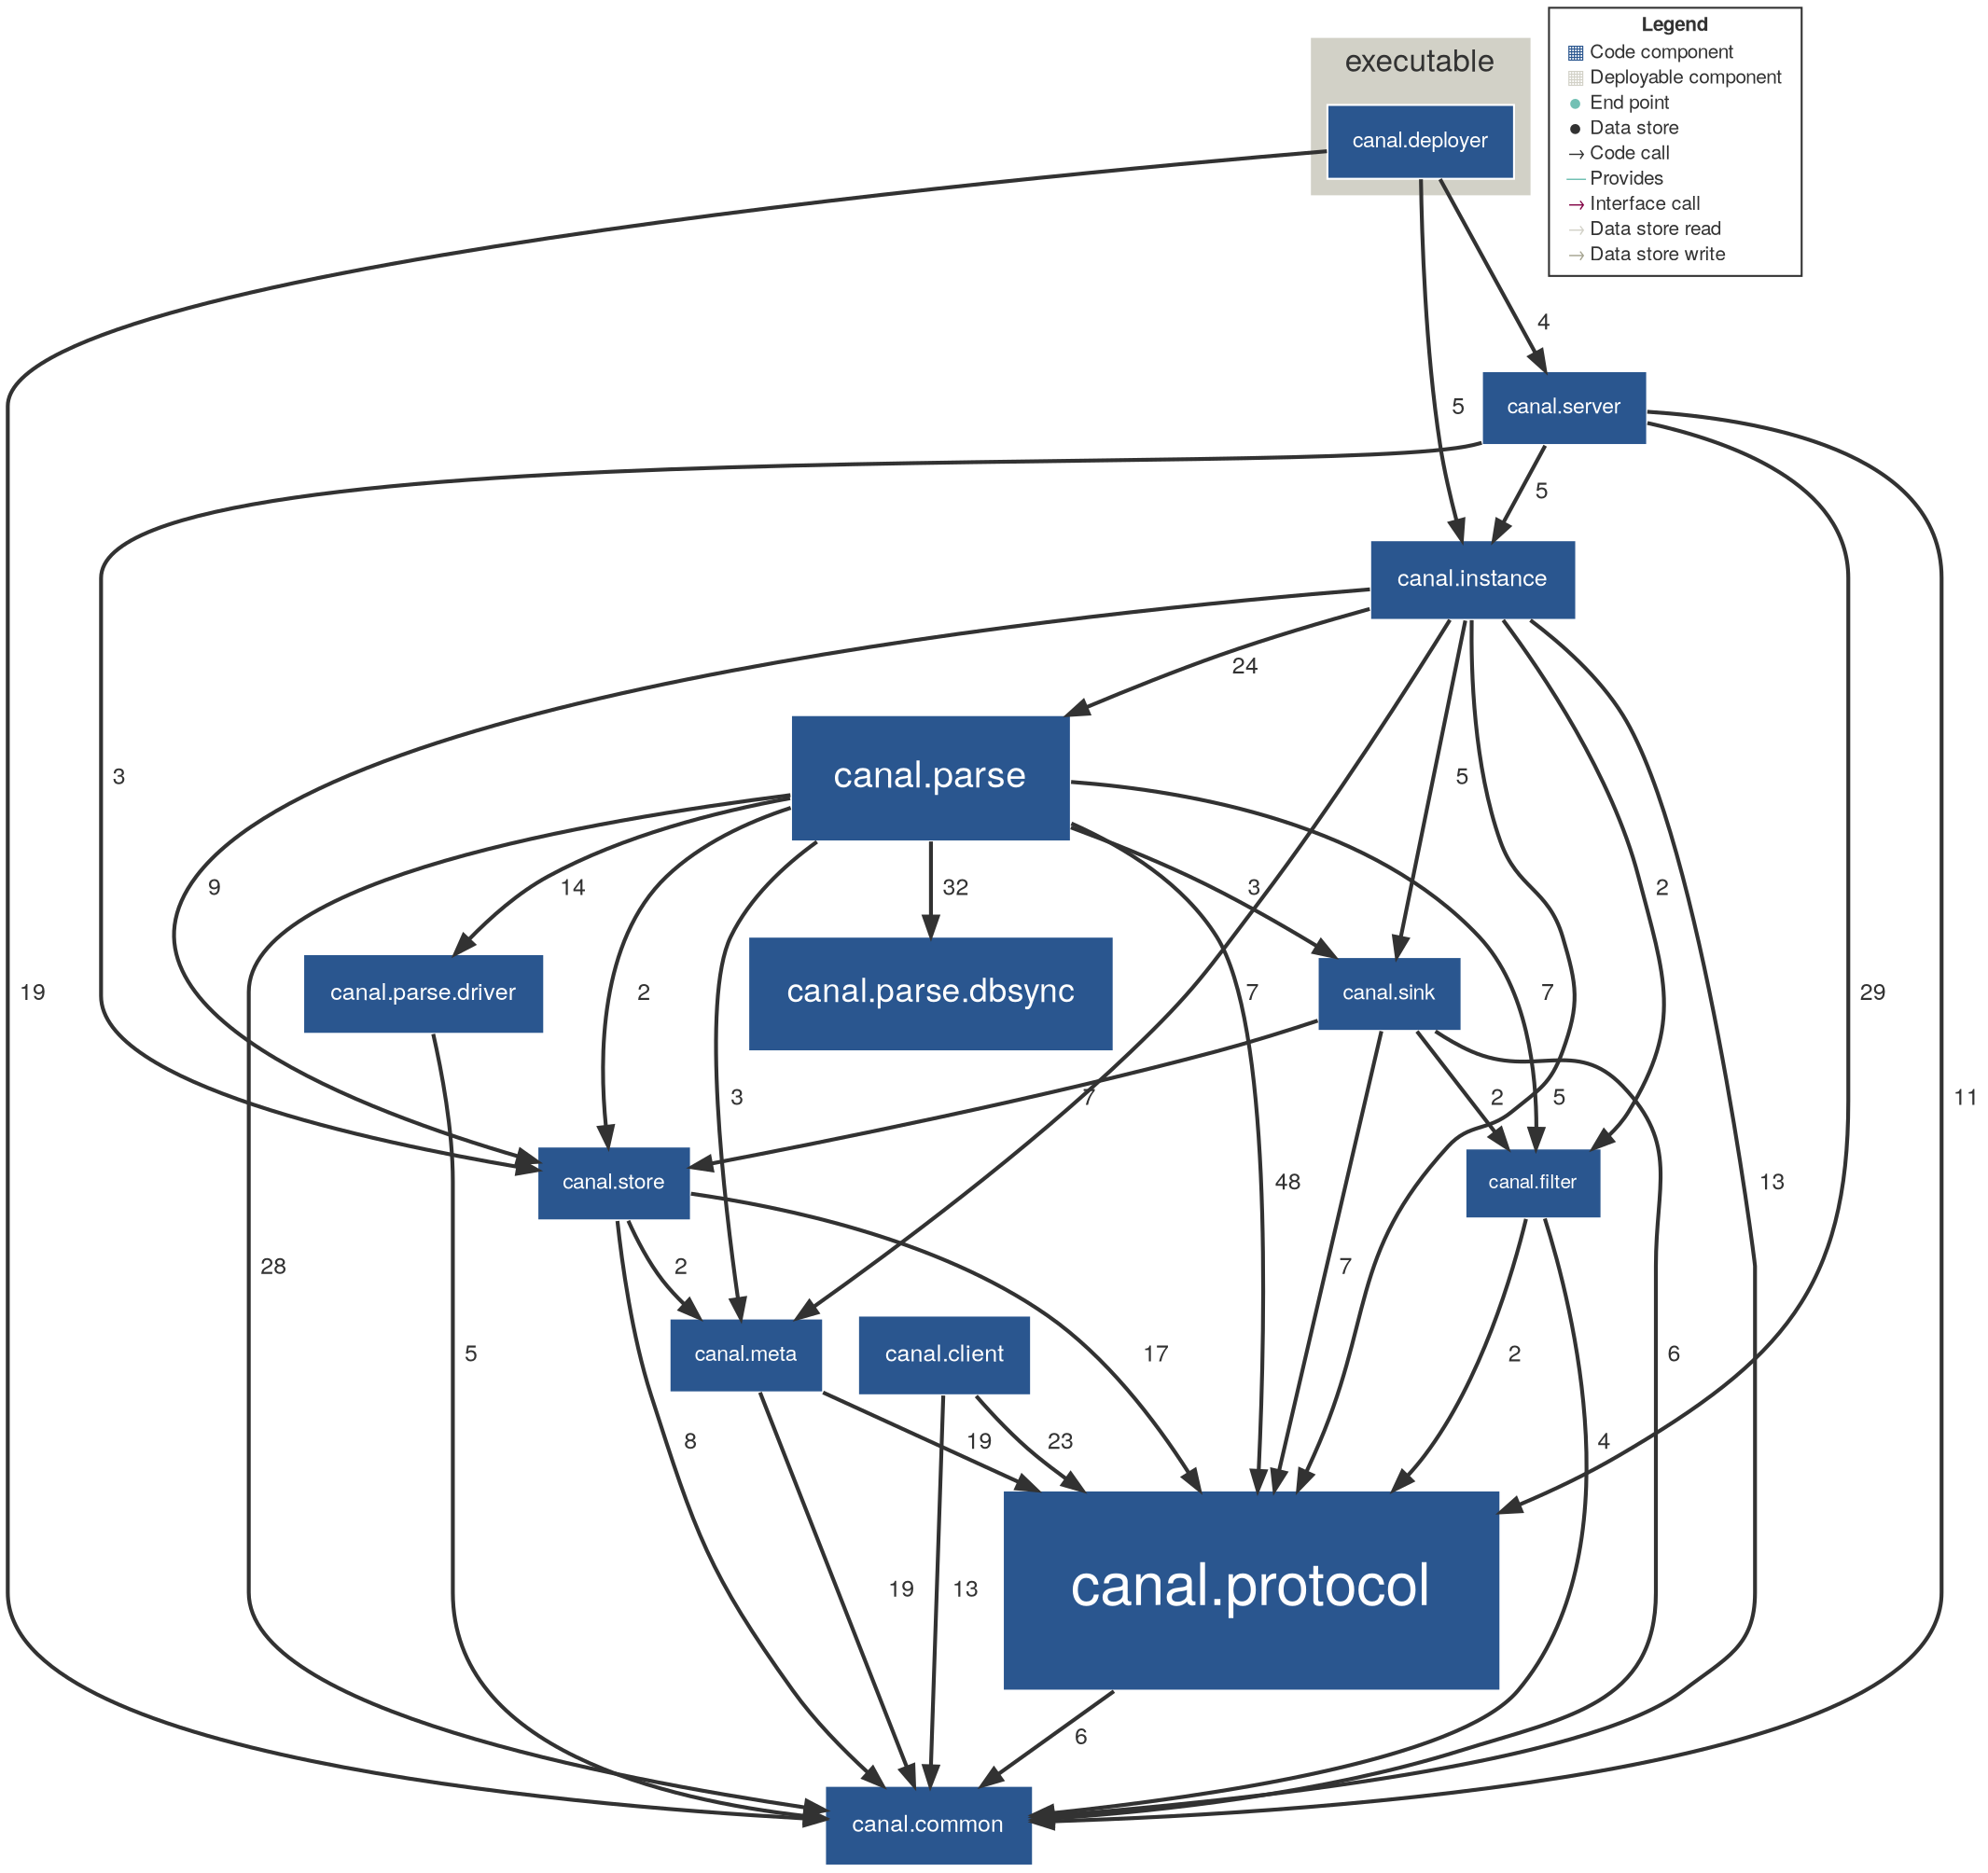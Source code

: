 digraph "Graph" {
compound=true
rankdir=TD
subgraph "cluster-com.alibaba.otter:canal.deployer" {
style="filled"
color="#D2D1C7"
fontname="Helvetica Neue"
fontsize="16"
fontcolor="#323232"
label="executable"
"com.alibaba.otter:canal.deployer@com.alibaba.otter:canal.deployer" [ shape="box" style="filled" fillcolor="#2A568F" penwidth="1" color="#FFFFFF" fontname="Helvetica Neue" fontcolor="#FFFFFF" fontsize="11" margin="0.176" label="canal.deployer" ]
}
"com.alibaba.otter:canal.common@NOT_DEPLOYED" [ shape="box" style="filled" fillcolor="#2A568F" penwidth="1" color="#FFFFFF" fontname="Helvetica Neue" fontcolor="#FFFFFF" fontsize="12" margin="0.192" label="canal.common" ]
"com.alibaba.otter:canal.meta@NOT_DEPLOYED" [ shape="box" style="filled" fillcolor="#2A568F" penwidth="1" color="#FFFFFF" fontname="Helvetica Neue" fontcolor="#FFFFFF" fontsize="11" margin="0.176" label="canal.meta" ]
"com.alibaba.otter:canal.filter@NOT_DEPLOYED" [ shape="box" style="filled" fillcolor="#2A568F" penwidth="1" color="#FFFFFF" fontname="Helvetica Neue" fontcolor="#FFFFFF" fontsize="10" margin="0.16" label="canal.filter" ]
"com.alibaba.otter:canal.parse.dbsync@NOT_DEPLOYED" [ shape="box" style="filled" fillcolor="#2A568F" penwidth="1" color="#FFFFFF" fontname="Helvetica Neue" fontcolor="#FFFFFF" fontsize="17" margin="0.272" label="canal.parse.dbsync" ]
"com.alibaba.otter:canal.client@NOT_DEPLOYED" [ shape="box" style="filled" fillcolor="#2A568F" penwidth="1" color="#FFFFFF" fontname="Helvetica Neue" fontcolor="#FFFFFF" fontsize="12" margin="0.192" label="canal.client" ]
"com.alibaba.otter:canal.parse@NOT_DEPLOYED" [ shape="box" style="filled" fillcolor="#2A568F" penwidth="1" color="#FFFFFF" fontname="Helvetica Neue" fontcolor="#FFFFFF" fontsize="19" margin="0.304" label="canal.parse" ]
"com.alibaba.otter:canal.protocol@NOT_DEPLOYED" [ shape="box" style="filled" fillcolor="#2A568F" penwidth="1" color="#FFFFFF" fontname="Helvetica Neue" fontcolor="#FFFFFF" fontsize="30" margin="0.48" label="canal.protocol" ]
"com.alibaba.otter:canal.instance@NOT_DEPLOYED" [ shape="box" style="filled" fillcolor="#2A568F" penwidth="1" color="#FFFFFF" fontname="Helvetica Neue" fontcolor="#FFFFFF" fontsize="12" margin="0.192" label="canal.instance" ]
"com.alibaba.otter:canal.sink@NOT_DEPLOYED" [ shape="box" style="filled" fillcolor="#2A568F" penwidth="1" color="#FFFFFF" fontname="Helvetica Neue" fontcolor="#FFFFFF" fontsize="11" margin="0.176" label="canal.sink" ]
"com.alibaba.otter:canal.store@NOT_DEPLOYED" [ shape="box" style="filled" fillcolor="#2A568F" penwidth="1" color="#FFFFFF" fontname="Helvetica Neue" fontcolor="#FFFFFF" fontsize="11" margin="0.176" label="canal.store" ]
"com.alibaba.otter:canal.parse.driver@NOT_DEPLOYED" [ shape="box" style="filled" fillcolor="#2A568F" penwidth="1" color="#FFFFFF" fontname="Helvetica Neue" fontcolor="#FFFFFF" fontsize="12" margin="0.192" label="canal.parse.driver" ]
"com.alibaba.otter:canal.server@NOT_DEPLOYED" [ shape="box" style="filled" fillcolor="#2A568F" penwidth="1" color="#FFFFFF" fontname="Helvetica Neue" fontcolor="#FFFFFF" fontsize="11" margin="0.176" label="canal.server" ]
"com.alibaba.otter:canal.deployer@com.alibaba.otter:canal.deployer" -> "com.alibaba.otter:canal.common@NOT_DEPLOYED" [ penwidth="2" color="#323232" fontcolor="#323232" fontname="Helvetica Neue" fontsize="12" label="  19" ]
"com.alibaba.otter:canal.deployer@com.alibaba.otter:canal.deployer" -> "com.alibaba.otter:canal.instance@NOT_DEPLOYED" [ penwidth="2" color="#323232" fontcolor="#323232" fontname="Helvetica Neue" fontsize="12" label="  5" ]
"com.alibaba.otter:canal.deployer@com.alibaba.otter:canal.deployer" -> "com.alibaba.otter:canal.server@NOT_DEPLOYED" [ penwidth="2" color="#323232" fontcolor="#323232" fontname="Helvetica Neue" fontsize="12" label="  4" ]
"com.alibaba.otter:canal.meta@NOT_DEPLOYED" -> "com.alibaba.otter:canal.common@NOT_DEPLOYED" [ penwidth="2" color="#323232" fontcolor="#323232" fontname="Helvetica Neue" fontsize="12" label="  19" ]
"com.alibaba.otter:canal.meta@NOT_DEPLOYED" -> "com.alibaba.otter:canal.protocol@NOT_DEPLOYED" [ penwidth="2" color="#323232" fontcolor="#323232" fontname="Helvetica Neue" fontsize="12" label="  19" ]
"com.alibaba.otter:canal.filter@NOT_DEPLOYED" -> "com.alibaba.otter:canal.common@NOT_DEPLOYED" [ penwidth="2" color="#323232" fontcolor="#323232" fontname="Helvetica Neue" fontsize="12" label="  4" ]
"com.alibaba.otter:canal.filter@NOT_DEPLOYED" -> "com.alibaba.otter:canal.protocol@NOT_DEPLOYED" [ penwidth="2" color="#323232" fontcolor="#323232" fontname="Helvetica Neue" fontsize="12" label="  2" ]
"com.alibaba.otter:canal.client@NOT_DEPLOYED" -> "com.alibaba.otter:canal.common@NOT_DEPLOYED" [ penwidth="2" color="#323232" fontcolor="#323232" fontname="Helvetica Neue" fontsize="12" label="  13" ]
"com.alibaba.otter:canal.client@NOT_DEPLOYED" -> "com.alibaba.otter:canal.protocol@NOT_DEPLOYED" [ penwidth="2" color="#323232" fontcolor="#323232" fontname="Helvetica Neue" fontsize="12" label="  23" ]
"com.alibaba.otter:canal.parse@NOT_DEPLOYED" -> "com.alibaba.otter:canal.common@NOT_DEPLOYED" [ penwidth="2" color="#323232" fontcolor="#323232" fontname="Helvetica Neue" fontsize="12" label="  28" ]
"com.alibaba.otter:canal.parse@NOT_DEPLOYED" -> "com.alibaba.otter:canal.meta@NOT_DEPLOYED" [ penwidth="2" color="#323232" fontcolor="#323232" fontname="Helvetica Neue" fontsize="12" label="  3" ]
"com.alibaba.otter:canal.parse@NOT_DEPLOYED" -> "com.alibaba.otter:canal.filter@NOT_DEPLOYED" [ penwidth="2" color="#323232" fontcolor="#323232" fontname="Helvetica Neue" fontsize="12" label="  7" ]
"com.alibaba.otter:canal.parse@NOT_DEPLOYED" -> "com.alibaba.otter:canal.parse.dbsync@NOT_DEPLOYED" [ penwidth="2" color="#323232" fontcolor="#323232" fontname="Helvetica Neue" fontsize="12" label="  32" ]
"com.alibaba.otter:canal.parse@NOT_DEPLOYED" -> "com.alibaba.otter:canal.protocol@NOT_DEPLOYED" [ penwidth="2" color="#323232" fontcolor="#323232" fontname="Helvetica Neue" fontsize="12" label="  48" ]
"com.alibaba.otter:canal.parse@NOT_DEPLOYED" -> "com.alibaba.otter:canal.sink@NOT_DEPLOYED" [ penwidth="2" color="#323232" fontcolor="#323232" fontname="Helvetica Neue" fontsize="12" label="  3" ]
"com.alibaba.otter:canal.parse@NOT_DEPLOYED" -> "com.alibaba.otter:canal.store@NOT_DEPLOYED" [ penwidth="2" color="#323232" fontcolor="#323232" fontname="Helvetica Neue" fontsize="12" label="  2" ]
"com.alibaba.otter:canal.parse@NOT_DEPLOYED" -> "com.alibaba.otter:canal.parse.driver@NOT_DEPLOYED" [ penwidth="2" color="#323232" fontcolor="#323232" fontname="Helvetica Neue" fontsize="12" label="  14" ]
"com.alibaba.otter:canal.protocol@NOT_DEPLOYED" -> "com.alibaba.otter:canal.common@NOT_DEPLOYED" [ penwidth="2" color="#323232" fontcolor="#323232" fontname="Helvetica Neue" fontsize="12" label="  6" ]
"com.alibaba.otter:canal.instance@NOT_DEPLOYED" -> "com.alibaba.otter:canal.common@NOT_DEPLOYED" [ penwidth="2" color="#323232" fontcolor="#323232" fontname="Helvetica Neue" fontsize="12" label="  13" ]
"com.alibaba.otter:canal.instance@NOT_DEPLOYED" -> "com.alibaba.otter:canal.meta@NOT_DEPLOYED" [ penwidth="2" color="#323232" fontcolor="#323232" fontname="Helvetica Neue" fontsize="12" label="  7" ]
"com.alibaba.otter:canal.instance@NOT_DEPLOYED" -> "com.alibaba.otter:canal.filter@NOT_DEPLOYED" [ penwidth="2" color="#323232" fontcolor="#323232" fontname="Helvetica Neue" fontsize="12" label="  2" ]
"com.alibaba.otter:canal.instance@NOT_DEPLOYED" -> "com.alibaba.otter:canal.parse@NOT_DEPLOYED" [ penwidth="2" color="#323232" fontcolor="#323232" fontname="Helvetica Neue" fontsize="12" label="  24" ]
"com.alibaba.otter:canal.instance@NOT_DEPLOYED" -> "com.alibaba.otter:canal.protocol@NOT_DEPLOYED" [ penwidth="2" color="#323232" fontcolor="#323232" fontname="Helvetica Neue" fontsize="12" label="  5" ]
"com.alibaba.otter:canal.instance@NOT_DEPLOYED" -> "com.alibaba.otter:canal.sink@NOT_DEPLOYED" [ penwidth="2" color="#323232" fontcolor="#323232" fontname="Helvetica Neue" fontsize="12" label="  5" ]
"com.alibaba.otter:canal.instance@NOT_DEPLOYED" -> "com.alibaba.otter:canal.store@NOT_DEPLOYED" [ penwidth="2" color="#323232" fontcolor="#323232" fontname="Helvetica Neue" fontsize="12" label="  9" ]
"com.alibaba.otter:canal.sink@NOT_DEPLOYED" -> "com.alibaba.otter:canal.common@NOT_DEPLOYED" [ penwidth="2" color="#323232" fontcolor="#323232" fontname="Helvetica Neue" fontsize="12" label="  6" ]
"com.alibaba.otter:canal.sink@NOT_DEPLOYED" -> "com.alibaba.otter:canal.filter@NOT_DEPLOYED" [ penwidth="2" color="#323232" fontcolor="#323232" fontname="Helvetica Neue" fontsize="12" label="  2" ]
"com.alibaba.otter:canal.sink@NOT_DEPLOYED" -> "com.alibaba.otter:canal.protocol@NOT_DEPLOYED" [ penwidth="2" color="#323232" fontcolor="#323232" fontname="Helvetica Neue" fontsize="12" label="  7" ]
"com.alibaba.otter:canal.sink@NOT_DEPLOYED" -> "com.alibaba.otter:canal.store@NOT_DEPLOYED" [ penwidth="2" color="#323232" fontcolor="#323232" fontname="Helvetica Neue" fontsize="12" label="  7" ]
"com.alibaba.otter:canal.store@NOT_DEPLOYED" -> "com.alibaba.otter:canal.common@NOT_DEPLOYED" [ penwidth="2" color="#323232" fontcolor="#323232" fontname="Helvetica Neue" fontsize="12" label="  8" ]
"com.alibaba.otter:canal.store@NOT_DEPLOYED" -> "com.alibaba.otter:canal.meta@NOT_DEPLOYED" [ penwidth="2" color="#323232" fontcolor="#323232" fontname="Helvetica Neue" fontsize="12" label="  2" ]
"com.alibaba.otter:canal.store@NOT_DEPLOYED" -> "com.alibaba.otter:canal.protocol@NOT_DEPLOYED" [ penwidth="2" color="#323232" fontcolor="#323232" fontname="Helvetica Neue" fontsize="12" label="  17" ]
"com.alibaba.otter:canal.parse.driver@NOT_DEPLOYED" -> "com.alibaba.otter:canal.common@NOT_DEPLOYED" [ penwidth="2" color="#323232" fontcolor="#323232" fontname="Helvetica Neue" fontsize="12" label="  5" ]
"com.alibaba.otter:canal.server@NOT_DEPLOYED" -> "com.alibaba.otter:canal.common@NOT_DEPLOYED" [ penwidth="2" color="#323232" fontcolor="#323232" fontname="Helvetica Neue" fontsize="12" label="  11" ]
"com.alibaba.otter:canal.server@NOT_DEPLOYED" -> "com.alibaba.otter:canal.protocol@NOT_DEPLOYED" [ penwidth="2" color="#323232" fontcolor="#323232" fontname="Helvetica Neue" fontsize="12" label="  29" ]
"com.alibaba.otter:canal.server@NOT_DEPLOYED" -> "com.alibaba.otter:canal.instance@NOT_DEPLOYED" [ penwidth="2" color="#323232" fontcolor="#323232" fontname="Helvetica Neue" fontsize="12" label="  5" ]
"com.alibaba.otter:canal.server@NOT_DEPLOYED" -> "com.alibaba.otter:canal.store@NOT_DEPLOYED" [ penwidth="2" color="#323232" fontcolor="#323232" fontname="Helvetica Neue" fontsize="12" label="  3" ]
"LEGEND" [ shape="box" style="filled" fillcolor="#FFFFFF" penwidth="1" color="#323232" fontname="Helvetica Neue" fontcolor="#323232" fontsize="10" label=<<TABLE BORDER="0" CELLPADDING="1" CELLSPACING="0">
<TR><TD COLSPAN="2"><B>Legend</B></TD></TR>
<TR><TD><FONT COLOR="#2A568F">&#9638;</FONT></TD><TD ALIGN="left">Code component</TD></TR>
<TR><TD><FONT COLOR="#D2D1C7">&#9638;</FONT></TD><TD ALIGN="left">Deployable component</TD></TR>
<TR><TD><FONT COLOR="#72C0B4">&#9679;</FONT></TD><TD ALIGN="left">End point</TD></TR>
<TR><TD><FONT COLOR="#323232">&#9679;</FONT></TD><TD ALIGN="left">Data store</TD></TR>
<TR><TD><FONT COLOR="#323232">&rarr;</FONT></TD><TD ALIGN="left">Code call</TD></TR>
<TR><TD><FONT COLOR="#72C0B4">&#8212;</FONT></TD><TD ALIGN="left">Provides</TD></TR>
<TR><TD><FONT COLOR="#820445">&rarr;</FONT></TD><TD ALIGN="left">Interface call</TD></TR>
<TR><TD><FONT COLOR="#D2D1C7">&rarr;</FONT></TD><TD ALIGN="left">Data store read</TD></TR>
<TR><TD><FONT COLOR="#A4A38F">&rarr;</FONT></TD><TD ALIGN="left">Data store write</TD></TR>
</TABLE>
>  ]
}
